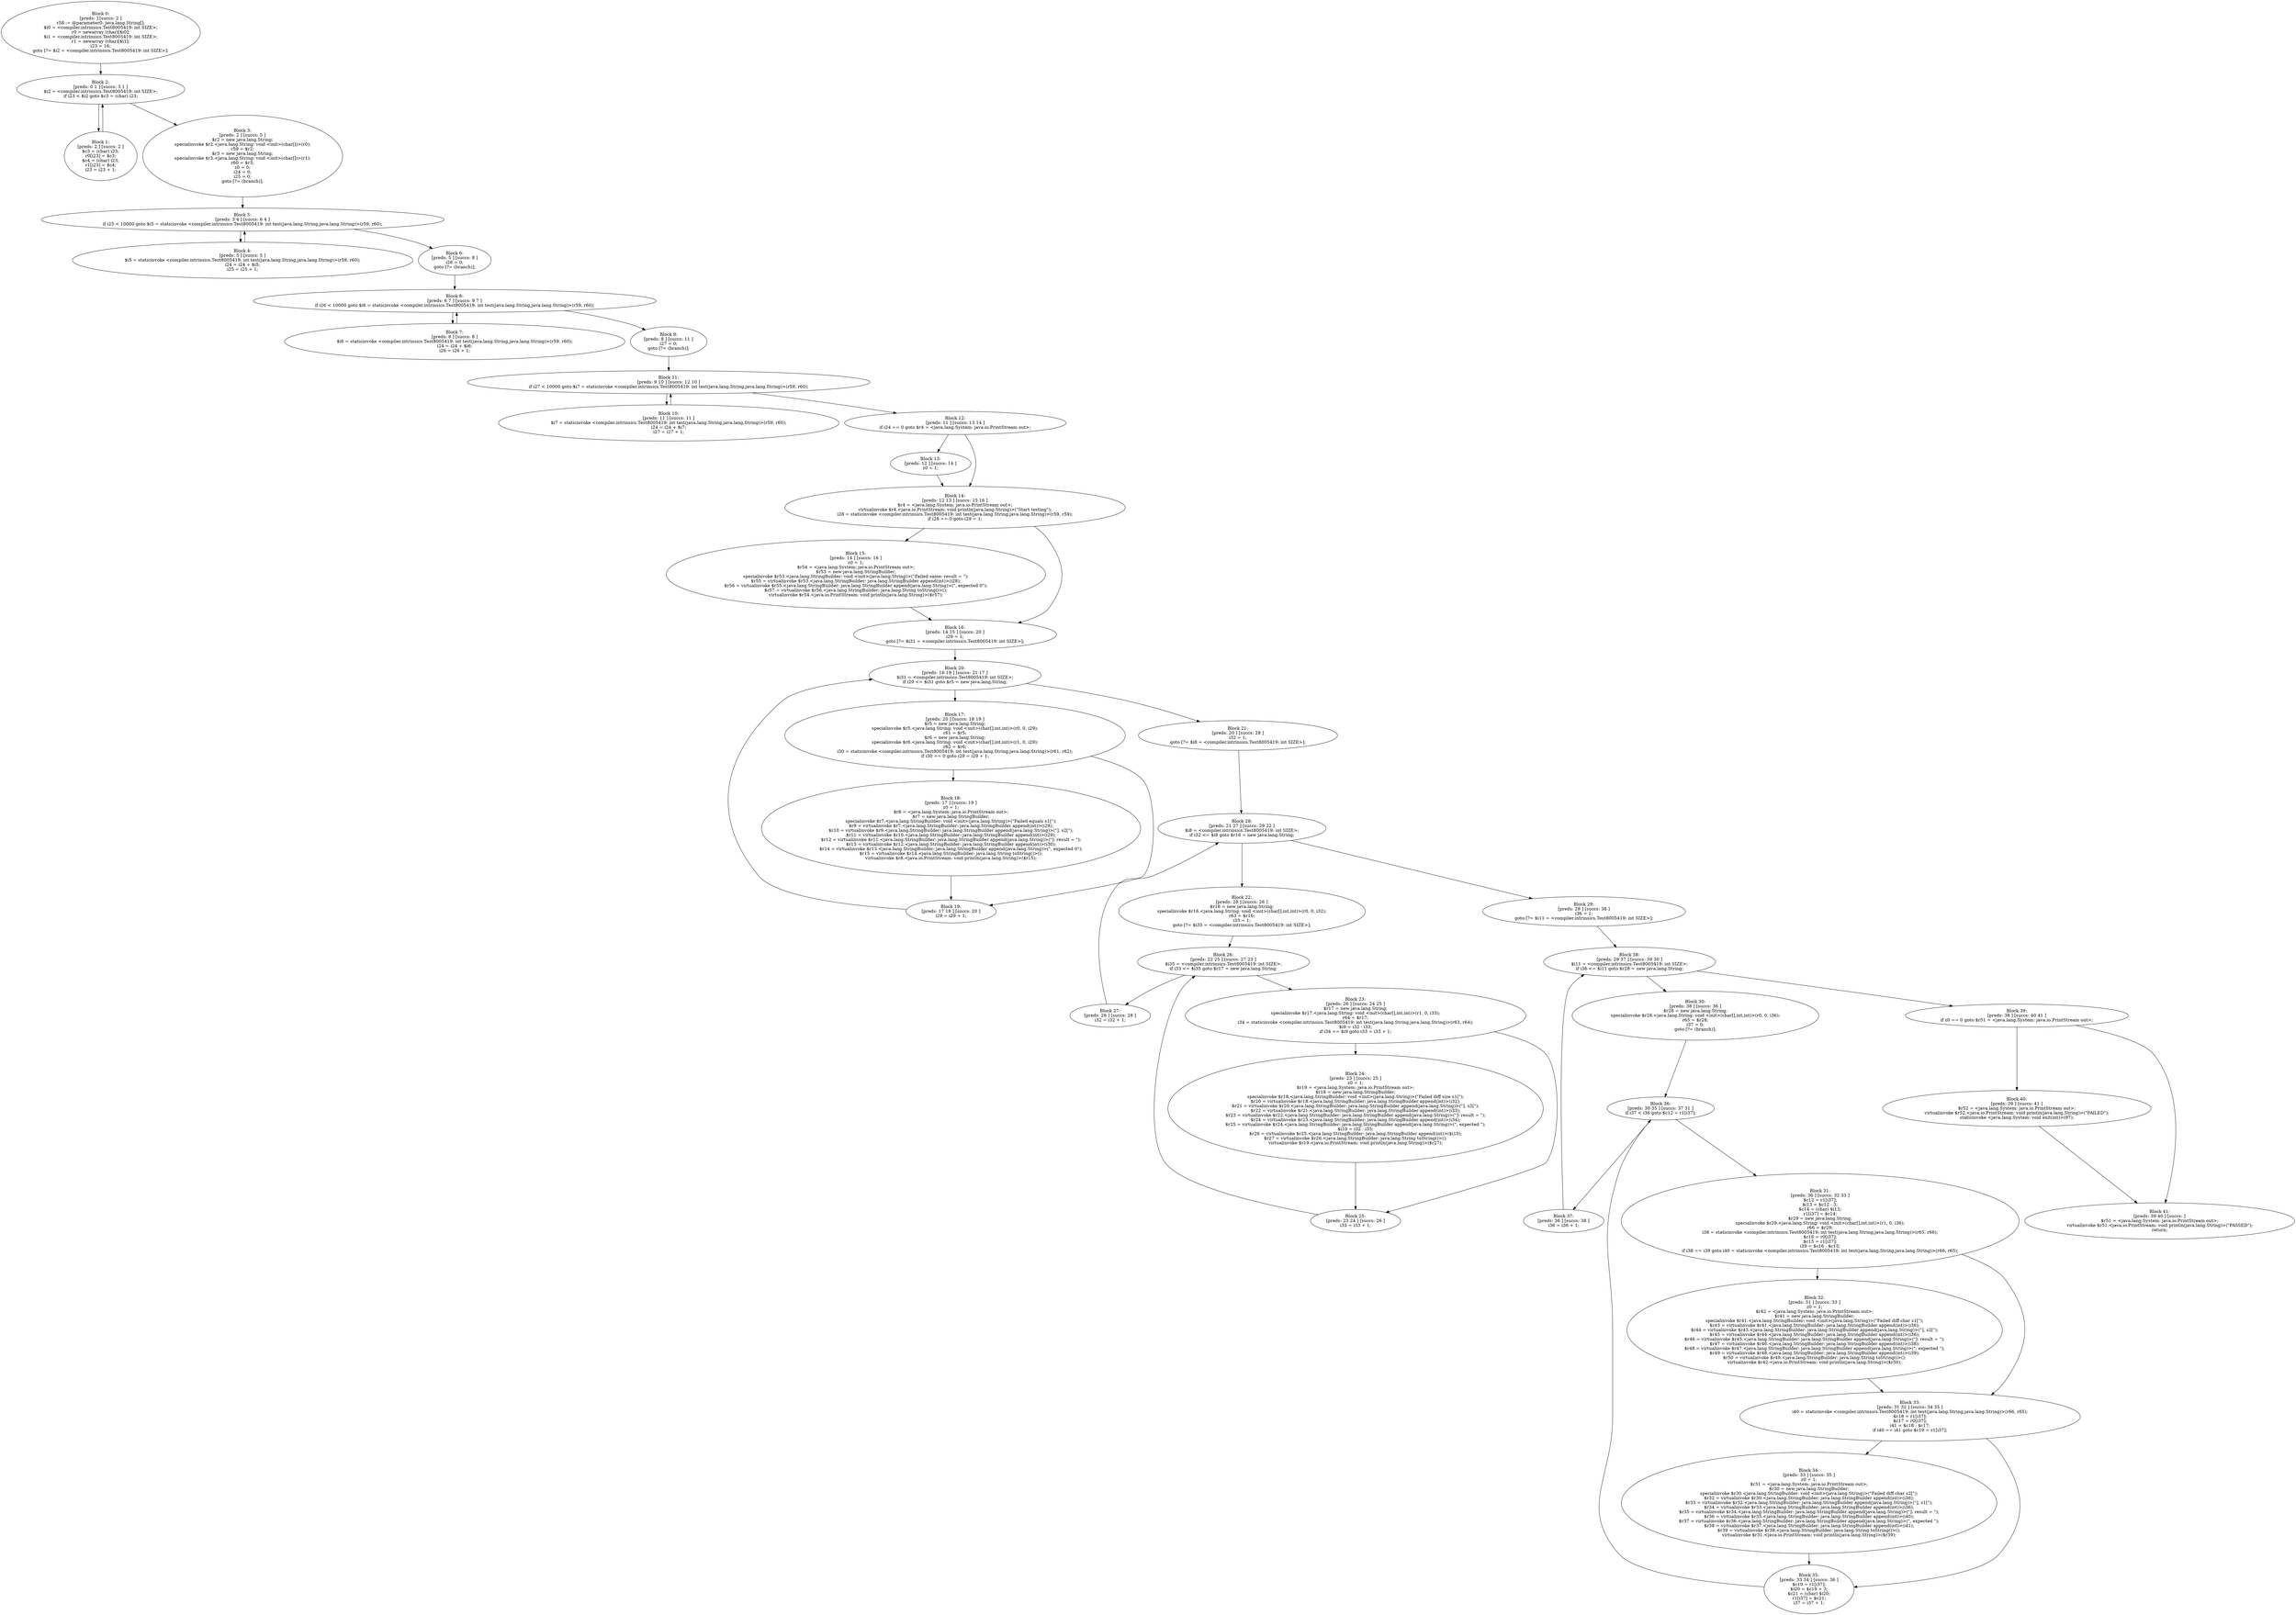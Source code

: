 digraph "unitGraph" {
    "Block 0:
[preds: ] [succs: 2 ]
r58 := @parameter0: java.lang.String[];
$i0 = <compiler.intrinsics.Test8005419: int SIZE>;
r0 = newarray (char)[$i0];
$i1 = <compiler.intrinsics.Test8005419: int SIZE>;
r1 = newarray (char)[$i1];
i23 = 16;
goto [?= $i2 = <compiler.intrinsics.Test8005419: int SIZE>];
"
    "Block 1:
[preds: 2 ] [succs: 2 ]
$c3 = (char) i23;
r0[i23] = $c3;
$c4 = (char) i23;
r1[i23] = $c4;
i23 = i23 + 1;
"
    "Block 2:
[preds: 0 1 ] [succs: 3 1 ]
$i2 = <compiler.intrinsics.Test8005419: int SIZE>;
if i23 < $i2 goto $c3 = (char) i23;
"
    "Block 3:
[preds: 2 ] [succs: 5 ]
$r2 = new java.lang.String;
specialinvoke $r2.<java.lang.String: void <init>(char[])>(r0);
r59 = $r2;
$r3 = new java.lang.String;
specialinvoke $r3.<java.lang.String: void <init>(char[])>(r1);
r60 = $r3;
z0 = 0;
i24 = 0;
i25 = 0;
goto [?= (branch)];
"
    "Block 4:
[preds: 5 ] [succs: 5 ]
$i5 = staticinvoke <compiler.intrinsics.Test8005419: int test(java.lang.String,java.lang.String)>(r59, r60);
i24 = i24 + $i5;
i25 = i25 + 1;
"
    "Block 5:
[preds: 3 4 ] [succs: 6 4 ]
if i25 < 10000 goto $i5 = staticinvoke <compiler.intrinsics.Test8005419: int test(java.lang.String,java.lang.String)>(r59, r60);
"
    "Block 6:
[preds: 5 ] [succs: 8 ]
i26 = 0;
goto [?= (branch)];
"
    "Block 7:
[preds: 8 ] [succs: 8 ]
$i6 = staticinvoke <compiler.intrinsics.Test8005419: int test(java.lang.String,java.lang.String)>(r59, r60);
i24 = i24 + $i6;
i26 = i26 + 1;
"
    "Block 8:
[preds: 6 7 ] [succs: 9 7 ]
if i26 < 10000 goto $i6 = staticinvoke <compiler.intrinsics.Test8005419: int test(java.lang.String,java.lang.String)>(r59, r60);
"
    "Block 9:
[preds: 8 ] [succs: 11 ]
i27 = 0;
goto [?= (branch)];
"
    "Block 10:
[preds: 11 ] [succs: 11 ]
$i7 = staticinvoke <compiler.intrinsics.Test8005419: int test(java.lang.String,java.lang.String)>(r59, r60);
i24 = i24 + $i7;
i27 = i27 + 1;
"
    "Block 11:
[preds: 9 10 ] [succs: 12 10 ]
if i27 < 10000 goto $i7 = staticinvoke <compiler.intrinsics.Test8005419: int test(java.lang.String,java.lang.String)>(r59, r60);
"
    "Block 12:
[preds: 11 ] [succs: 13 14 ]
if i24 == 0 goto $r4 = <java.lang.System: java.io.PrintStream out>;
"
    "Block 13:
[preds: 12 ] [succs: 14 ]
z0 = 1;
"
    "Block 14:
[preds: 12 13 ] [succs: 15 16 ]
$r4 = <java.lang.System: java.io.PrintStream out>;
virtualinvoke $r4.<java.io.PrintStream: void println(java.lang.String)>(\"Start testing\");
i28 = staticinvoke <compiler.intrinsics.Test8005419: int test(java.lang.String,java.lang.String)>(r59, r59);
if i28 == 0 goto i29 = 1;
"
    "Block 15:
[preds: 14 ] [succs: 16 ]
z0 = 1;
$r54 = <java.lang.System: java.io.PrintStream out>;
$r53 = new java.lang.StringBuilder;
specialinvoke $r53.<java.lang.StringBuilder: void <init>(java.lang.String)>(\"Failed same: result = \");
$r55 = virtualinvoke $r53.<java.lang.StringBuilder: java.lang.StringBuilder append(int)>(i28);
$r56 = virtualinvoke $r55.<java.lang.StringBuilder: java.lang.StringBuilder append(java.lang.String)>(\", expected 0\");
$r57 = virtualinvoke $r56.<java.lang.StringBuilder: java.lang.String toString()>();
virtualinvoke $r54.<java.io.PrintStream: void println(java.lang.String)>($r57);
"
    "Block 16:
[preds: 14 15 ] [succs: 20 ]
i29 = 1;
goto [?= $i31 = <compiler.intrinsics.Test8005419: int SIZE>];
"
    "Block 17:
[preds: 20 ] [succs: 18 19 ]
$r5 = new java.lang.String;
specialinvoke $r5.<java.lang.String: void <init>(char[],int,int)>(r0, 0, i29);
r61 = $r5;
$r6 = new java.lang.String;
specialinvoke $r6.<java.lang.String: void <init>(char[],int,int)>(r1, 0, i29);
r62 = $r6;
i30 = staticinvoke <compiler.intrinsics.Test8005419: int test(java.lang.String,java.lang.String)>(r61, r62);
if i30 == 0 goto i29 = i29 + 1;
"
    "Block 18:
[preds: 17 ] [succs: 19 ]
z0 = 1;
$r8 = <java.lang.System: java.io.PrintStream out>;
$r7 = new java.lang.StringBuilder;
specialinvoke $r7.<java.lang.StringBuilder: void <init>(java.lang.String)>(\"Failed equals s1[\");
$r9 = virtualinvoke $r7.<java.lang.StringBuilder: java.lang.StringBuilder append(int)>(i29);
$r10 = virtualinvoke $r9.<java.lang.StringBuilder: java.lang.StringBuilder append(java.lang.String)>(\"], s2[\");
$r11 = virtualinvoke $r10.<java.lang.StringBuilder: java.lang.StringBuilder append(int)>(i29);
$r12 = virtualinvoke $r11.<java.lang.StringBuilder: java.lang.StringBuilder append(java.lang.String)>(\"]: result = \");
$r13 = virtualinvoke $r12.<java.lang.StringBuilder: java.lang.StringBuilder append(int)>(i30);
$r14 = virtualinvoke $r13.<java.lang.StringBuilder: java.lang.StringBuilder append(java.lang.String)>(\", expected 0\");
$r15 = virtualinvoke $r14.<java.lang.StringBuilder: java.lang.String toString()>();
virtualinvoke $r8.<java.io.PrintStream: void println(java.lang.String)>($r15);
"
    "Block 19:
[preds: 17 18 ] [succs: 20 ]
i29 = i29 + 1;
"
    "Block 20:
[preds: 16 19 ] [succs: 21 17 ]
$i31 = <compiler.intrinsics.Test8005419: int SIZE>;
if i29 <= $i31 goto $r5 = new java.lang.String;
"
    "Block 21:
[preds: 20 ] [succs: 28 ]
i32 = 1;
goto [?= $i8 = <compiler.intrinsics.Test8005419: int SIZE>];
"
    "Block 22:
[preds: 28 ] [succs: 26 ]
$r16 = new java.lang.String;
specialinvoke $r16.<java.lang.String: void <init>(char[],int,int)>(r0, 0, i32);
r63 = $r16;
i33 = 1;
goto [?= $i35 = <compiler.intrinsics.Test8005419: int SIZE>];
"
    "Block 23:
[preds: 26 ] [succs: 24 25 ]
$r17 = new java.lang.String;
specialinvoke $r17.<java.lang.String: void <init>(char[],int,int)>(r1, 0, i33);
r64 = $r17;
i34 = staticinvoke <compiler.intrinsics.Test8005419: int test(java.lang.String,java.lang.String)>(r63, r64);
$i9 = i32 - i33;
if i34 == $i9 goto i33 = i33 + 1;
"
    "Block 24:
[preds: 23 ] [succs: 25 ]
z0 = 1;
$r19 = <java.lang.System: java.io.PrintStream out>;
$r18 = new java.lang.StringBuilder;
specialinvoke $r18.<java.lang.StringBuilder: void <init>(java.lang.String)>(\"Failed diff size s1[\");
$r20 = virtualinvoke $r18.<java.lang.StringBuilder: java.lang.StringBuilder append(int)>(i32);
$r21 = virtualinvoke $r20.<java.lang.StringBuilder: java.lang.StringBuilder append(java.lang.String)>(\"], s2[\");
$r22 = virtualinvoke $r21.<java.lang.StringBuilder: java.lang.StringBuilder append(int)>(i33);
$r23 = virtualinvoke $r22.<java.lang.StringBuilder: java.lang.StringBuilder append(java.lang.String)>(\"]: result = \");
$r24 = virtualinvoke $r23.<java.lang.StringBuilder: java.lang.StringBuilder append(int)>(i34);
$r25 = virtualinvoke $r24.<java.lang.StringBuilder: java.lang.StringBuilder append(java.lang.String)>(\", expected \");
$i10 = i32 - i33;
$r26 = virtualinvoke $r25.<java.lang.StringBuilder: java.lang.StringBuilder append(int)>($i10);
$r27 = virtualinvoke $r26.<java.lang.StringBuilder: java.lang.String toString()>();
virtualinvoke $r19.<java.io.PrintStream: void println(java.lang.String)>($r27);
"
    "Block 25:
[preds: 23 24 ] [succs: 26 ]
i33 = i33 + 1;
"
    "Block 26:
[preds: 22 25 ] [succs: 27 23 ]
$i35 = <compiler.intrinsics.Test8005419: int SIZE>;
if i33 <= $i35 goto $r17 = new java.lang.String;
"
    "Block 27:
[preds: 26 ] [succs: 28 ]
i32 = i32 + 1;
"
    "Block 28:
[preds: 21 27 ] [succs: 29 22 ]
$i8 = <compiler.intrinsics.Test8005419: int SIZE>;
if i32 <= $i8 goto $r16 = new java.lang.String;
"
    "Block 29:
[preds: 28 ] [succs: 38 ]
i36 = 1;
goto [?= $i11 = <compiler.intrinsics.Test8005419: int SIZE>];
"
    "Block 30:
[preds: 38 ] [succs: 36 ]
$r28 = new java.lang.String;
specialinvoke $r28.<java.lang.String: void <init>(char[],int,int)>(r0, 0, i36);
r65 = $r28;
i37 = 0;
goto [?= (branch)];
"
    "Block 31:
[preds: 36 ] [succs: 32 33 ]
$c12 = r1[i37];
$i13 = $c12 - 3;
$c14 = (char) $i13;
r1[i37] = $c14;
$r29 = new java.lang.String;
specialinvoke $r29.<java.lang.String: void <init>(char[],int,int)>(r1, 0, i36);
r66 = $r29;
i38 = staticinvoke <compiler.intrinsics.Test8005419: int test(java.lang.String,java.lang.String)>(r65, r66);
$c16 = r0[i37];
$c15 = r1[i37];
i39 = $c16 - $c15;
if i38 == i39 goto i40 = staticinvoke <compiler.intrinsics.Test8005419: int test(java.lang.String,java.lang.String)>(r66, r65);
"
    "Block 32:
[preds: 31 ] [succs: 33 ]
z0 = 1;
$r42 = <java.lang.System: java.io.PrintStream out>;
$r41 = new java.lang.StringBuilder;
specialinvoke $r41.<java.lang.StringBuilder: void <init>(java.lang.String)>(\"Failed diff char s1[\");
$r43 = virtualinvoke $r41.<java.lang.StringBuilder: java.lang.StringBuilder append(int)>(i36);
$r44 = virtualinvoke $r43.<java.lang.StringBuilder: java.lang.StringBuilder append(java.lang.String)>(\"], s2[\");
$r45 = virtualinvoke $r44.<java.lang.StringBuilder: java.lang.StringBuilder append(int)>(i36);
$r46 = virtualinvoke $r45.<java.lang.StringBuilder: java.lang.StringBuilder append(java.lang.String)>(\"]: result = \");
$r47 = virtualinvoke $r46.<java.lang.StringBuilder: java.lang.StringBuilder append(int)>(i38);
$r48 = virtualinvoke $r47.<java.lang.StringBuilder: java.lang.StringBuilder append(java.lang.String)>(\", expected \");
$r49 = virtualinvoke $r48.<java.lang.StringBuilder: java.lang.StringBuilder append(int)>(i39);
$r50 = virtualinvoke $r49.<java.lang.StringBuilder: java.lang.String toString()>();
virtualinvoke $r42.<java.io.PrintStream: void println(java.lang.String)>($r50);
"
    "Block 33:
[preds: 31 32 ] [succs: 34 35 ]
i40 = staticinvoke <compiler.intrinsics.Test8005419: int test(java.lang.String,java.lang.String)>(r66, r65);
$c18 = r1[i37];
$c17 = r0[i37];
i41 = $c18 - $c17;
if i40 == i41 goto $c19 = r1[i37];
"
    "Block 34:
[preds: 33 ] [succs: 35 ]
z0 = 1;
$r31 = <java.lang.System: java.io.PrintStream out>;
$r30 = new java.lang.StringBuilder;
specialinvoke $r30.<java.lang.StringBuilder: void <init>(java.lang.String)>(\"Failed diff char s2[\");
$r32 = virtualinvoke $r30.<java.lang.StringBuilder: java.lang.StringBuilder append(int)>(i36);
$r33 = virtualinvoke $r32.<java.lang.StringBuilder: java.lang.StringBuilder append(java.lang.String)>(\"], s1[\");
$r34 = virtualinvoke $r33.<java.lang.StringBuilder: java.lang.StringBuilder append(int)>(i36);
$r35 = virtualinvoke $r34.<java.lang.StringBuilder: java.lang.StringBuilder append(java.lang.String)>(\"]: result = \");
$r36 = virtualinvoke $r35.<java.lang.StringBuilder: java.lang.StringBuilder append(int)>(i40);
$r37 = virtualinvoke $r36.<java.lang.StringBuilder: java.lang.StringBuilder append(java.lang.String)>(\", expected \");
$r38 = virtualinvoke $r37.<java.lang.StringBuilder: java.lang.StringBuilder append(int)>(i41);
$r39 = virtualinvoke $r38.<java.lang.StringBuilder: java.lang.String toString()>();
virtualinvoke $r31.<java.io.PrintStream: void println(java.lang.String)>($r39);
"
    "Block 35:
[preds: 33 34 ] [succs: 36 ]
$c19 = r1[i37];
$i20 = $c19 + 3;
$c21 = (char) $i20;
r1[i37] = $c21;
i37 = i37 + 1;
"
    "Block 36:
[preds: 30 35 ] [succs: 37 31 ]
if i37 < i36 goto $c12 = r1[i37];
"
    "Block 37:
[preds: 36 ] [succs: 38 ]
i36 = i36 + 1;
"
    "Block 38:
[preds: 29 37 ] [succs: 39 30 ]
$i11 = <compiler.intrinsics.Test8005419: int SIZE>;
if i36 <= $i11 goto $r28 = new java.lang.String;
"
    "Block 39:
[preds: 38 ] [succs: 40 41 ]
if z0 == 0 goto $r51 = <java.lang.System: java.io.PrintStream out>;
"
    "Block 40:
[preds: 39 ] [succs: 41 ]
$r52 = <java.lang.System: java.io.PrintStream out>;
virtualinvoke $r52.<java.io.PrintStream: void println(java.lang.String)>(\"FAILED\");
staticinvoke <java.lang.System: void exit(int)>(97);
"
    "Block 41:
[preds: 39 40 ] [succs: ]
$r51 = <java.lang.System: java.io.PrintStream out>;
virtualinvoke $r51.<java.io.PrintStream: void println(java.lang.String)>(\"PASSED\");
return;
"
    "Block 0:
[preds: ] [succs: 2 ]
r58 := @parameter0: java.lang.String[];
$i0 = <compiler.intrinsics.Test8005419: int SIZE>;
r0 = newarray (char)[$i0];
$i1 = <compiler.intrinsics.Test8005419: int SIZE>;
r1 = newarray (char)[$i1];
i23 = 16;
goto [?= $i2 = <compiler.intrinsics.Test8005419: int SIZE>];
"->"Block 2:
[preds: 0 1 ] [succs: 3 1 ]
$i2 = <compiler.intrinsics.Test8005419: int SIZE>;
if i23 < $i2 goto $c3 = (char) i23;
";
    "Block 1:
[preds: 2 ] [succs: 2 ]
$c3 = (char) i23;
r0[i23] = $c3;
$c4 = (char) i23;
r1[i23] = $c4;
i23 = i23 + 1;
"->"Block 2:
[preds: 0 1 ] [succs: 3 1 ]
$i2 = <compiler.intrinsics.Test8005419: int SIZE>;
if i23 < $i2 goto $c3 = (char) i23;
";
    "Block 2:
[preds: 0 1 ] [succs: 3 1 ]
$i2 = <compiler.intrinsics.Test8005419: int SIZE>;
if i23 < $i2 goto $c3 = (char) i23;
"->"Block 3:
[preds: 2 ] [succs: 5 ]
$r2 = new java.lang.String;
specialinvoke $r2.<java.lang.String: void <init>(char[])>(r0);
r59 = $r2;
$r3 = new java.lang.String;
specialinvoke $r3.<java.lang.String: void <init>(char[])>(r1);
r60 = $r3;
z0 = 0;
i24 = 0;
i25 = 0;
goto [?= (branch)];
";
    "Block 2:
[preds: 0 1 ] [succs: 3 1 ]
$i2 = <compiler.intrinsics.Test8005419: int SIZE>;
if i23 < $i2 goto $c3 = (char) i23;
"->"Block 1:
[preds: 2 ] [succs: 2 ]
$c3 = (char) i23;
r0[i23] = $c3;
$c4 = (char) i23;
r1[i23] = $c4;
i23 = i23 + 1;
";
    "Block 3:
[preds: 2 ] [succs: 5 ]
$r2 = new java.lang.String;
specialinvoke $r2.<java.lang.String: void <init>(char[])>(r0);
r59 = $r2;
$r3 = new java.lang.String;
specialinvoke $r3.<java.lang.String: void <init>(char[])>(r1);
r60 = $r3;
z0 = 0;
i24 = 0;
i25 = 0;
goto [?= (branch)];
"->"Block 5:
[preds: 3 4 ] [succs: 6 4 ]
if i25 < 10000 goto $i5 = staticinvoke <compiler.intrinsics.Test8005419: int test(java.lang.String,java.lang.String)>(r59, r60);
";
    "Block 4:
[preds: 5 ] [succs: 5 ]
$i5 = staticinvoke <compiler.intrinsics.Test8005419: int test(java.lang.String,java.lang.String)>(r59, r60);
i24 = i24 + $i5;
i25 = i25 + 1;
"->"Block 5:
[preds: 3 4 ] [succs: 6 4 ]
if i25 < 10000 goto $i5 = staticinvoke <compiler.intrinsics.Test8005419: int test(java.lang.String,java.lang.String)>(r59, r60);
";
    "Block 5:
[preds: 3 4 ] [succs: 6 4 ]
if i25 < 10000 goto $i5 = staticinvoke <compiler.intrinsics.Test8005419: int test(java.lang.String,java.lang.String)>(r59, r60);
"->"Block 6:
[preds: 5 ] [succs: 8 ]
i26 = 0;
goto [?= (branch)];
";
    "Block 5:
[preds: 3 4 ] [succs: 6 4 ]
if i25 < 10000 goto $i5 = staticinvoke <compiler.intrinsics.Test8005419: int test(java.lang.String,java.lang.String)>(r59, r60);
"->"Block 4:
[preds: 5 ] [succs: 5 ]
$i5 = staticinvoke <compiler.intrinsics.Test8005419: int test(java.lang.String,java.lang.String)>(r59, r60);
i24 = i24 + $i5;
i25 = i25 + 1;
";
    "Block 6:
[preds: 5 ] [succs: 8 ]
i26 = 0;
goto [?= (branch)];
"->"Block 8:
[preds: 6 7 ] [succs: 9 7 ]
if i26 < 10000 goto $i6 = staticinvoke <compiler.intrinsics.Test8005419: int test(java.lang.String,java.lang.String)>(r59, r60);
";
    "Block 7:
[preds: 8 ] [succs: 8 ]
$i6 = staticinvoke <compiler.intrinsics.Test8005419: int test(java.lang.String,java.lang.String)>(r59, r60);
i24 = i24 + $i6;
i26 = i26 + 1;
"->"Block 8:
[preds: 6 7 ] [succs: 9 7 ]
if i26 < 10000 goto $i6 = staticinvoke <compiler.intrinsics.Test8005419: int test(java.lang.String,java.lang.String)>(r59, r60);
";
    "Block 8:
[preds: 6 7 ] [succs: 9 7 ]
if i26 < 10000 goto $i6 = staticinvoke <compiler.intrinsics.Test8005419: int test(java.lang.String,java.lang.String)>(r59, r60);
"->"Block 9:
[preds: 8 ] [succs: 11 ]
i27 = 0;
goto [?= (branch)];
";
    "Block 8:
[preds: 6 7 ] [succs: 9 7 ]
if i26 < 10000 goto $i6 = staticinvoke <compiler.intrinsics.Test8005419: int test(java.lang.String,java.lang.String)>(r59, r60);
"->"Block 7:
[preds: 8 ] [succs: 8 ]
$i6 = staticinvoke <compiler.intrinsics.Test8005419: int test(java.lang.String,java.lang.String)>(r59, r60);
i24 = i24 + $i6;
i26 = i26 + 1;
";
    "Block 9:
[preds: 8 ] [succs: 11 ]
i27 = 0;
goto [?= (branch)];
"->"Block 11:
[preds: 9 10 ] [succs: 12 10 ]
if i27 < 10000 goto $i7 = staticinvoke <compiler.intrinsics.Test8005419: int test(java.lang.String,java.lang.String)>(r59, r60);
";
    "Block 10:
[preds: 11 ] [succs: 11 ]
$i7 = staticinvoke <compiler.intrinsics.Test8005419: int test(java.lang.String,java.lang.String)>(r59, r60);
i24 = i24 + $i7;
i27 = i27 + 1;
"->"Block 11:
[preds: 9 10 ] [succs: 12 10 ]
if i27 < 10000 goto $i7 = staticinvoke <compiler.intrinsics.Test8005419: int test(java.lang.String,java.lang.String)>(r59, r60);
";
    "Block 11:
[preds: 9 10 ] [succs: 12 10 ]
if i27 < 10000 goto $i7 = staticinvoke <compiler.intrinsics.Test8005419: int test(java.lang.String,java.lang.String)>(r59, r60);
"->"Block 12:
[preds: 11 ] [succs: 13 14 ]
if i24 == 0 goto $r4 = <java.lang.System: java.io.PrintStream out>;
";
    "Block 11:
[preds: 9 10 ] [succs: 12 10 ]
if i27 < 10000 goto $i7 = staticinvoke <compiler.intrinsics.Test8005419: int test(java.lang.String,java.lang.String)>(r59, r60);
"->"Block 10:
[preds: 11 ] [succs: 11 ]
$i7 = staticinvoke <compiler.intrinsics.Test8005419: int test(java.lang.String,java.lang.String)>(r59, r60);
i24 = i24 + $i7;
i27 = i27 + 1;
";
    "Block 12:
[preds: 11 ] [succs: 13 14 ]
if i24 == 0 goto $r4 = <java.lang.System: java.io.PrintStream out>;
"->"Block 13:
[preds: 12 ] [succs: 14 ]
z0 = 1;
";
    "Block 12:
[preds: 11 ] [succs: 13 14 ]
if i24 == 0 goto $r4 = <java.lang.System: java.io.PrintStream out>;
"->"Block 14:
[preds: 12 13 ] [succs: 15 16 ]
$r4 = <java.lang.System: java.io.PrintStream out>;
virtualinvoke $r4.<java.io.PrintStream: void println(java.lang.String)>(\"Start testing\");
i28 = staticinvoke <compiler.intrinsics.Test8005419: int test(java.lang.String,java.lang.String)>(r59, r59);
if i28 == 0 goto i29 = 1;
";
    "Block 13:
[preds: 12 ] [succs: 14 ]
z0 = 1;
"->"Block 14:
[preds: 12 13 ] [succs: 15 16 ]
$r4 = <java.lang.System: java.io.PrintStream out>;
virtualinvoke $r4.<java.io.PrintStream: void println(java.lang.String)>(\"Start testing\");
i28 = staticinvoke <compiler.intrinsics.Test8005419: int test(java.lang.String,java.lang.String)>(r59, r59);
if i28 == 0 goto i29 = 1;
";
    "Block 14:
[preds: 12 13 ] [succs: 15 16 ]
$r4 = <java.lang.System: java.io.PrintStream out>;
virtualinvoke $r4.<java.io.PrintStream: void println(java.lang.String)>(\"Start testing\");
i28 = staticinvoke <compiler.intrinsics.Test8005419: int test(java.lang.String,java.lang.String)>(r59, r59);
if i28 == 0 goto i29 = 1;
"->"Block 15:
[preds: 14 ] [succs: 16 ]
z0 = 1;
$r54 = <java.lang.System: java.io.PrintStream out>;
$r53 = new java.lang.StringBuilder;
specialinvoke $r53.<java.lang.StringBuilder: void <init>(java.lang.String)>(\"Failed same: result = \");
$r55 = virtualinvoke $r53.<java.lang.StringBuilder: java.lang.StringBuilder append(int)>(i28);
$r56 = virtualinvoke $r55.<java.lang.StringBuilder: java.lang.StringBuilder append(java.lang.String)>(\", expected 0\");
$r57 = virtualinvoke $r56.<java.lang.StringBuilder: java.lang.String toString()>();
virtualinvoke $r54.<java.io.PrintStream: void println(java.lang.String)>($r57);
";
    "Block 14:
[preds: 12 13 ] [succs: 15 16 ]
$r4 = <java.lang.System: java.io.PrintStream out>;
virtualinvoke $r4.<java.io.PrintStream: void println(java.lang.String)>(\"Start testing\");
i28 = staticinvoke <compiler.intrinsics.Test8005419: int test(java.lang.String,java.lang.String)>(r59, r59);
if i28 == 0 goto i29 = 1;
"->"Block 16:
[preds: 14 15 ] [succs: 20 ]
i29 = 1;
goto [?= $i31 = <compiler.intrinsics.Test8005419: int SIZE>];
";
    "Block 15:
[preds: 14 ] [succs: 16 ]
z0 = 1;
$r54 = <java.lang.System: java.io.PrintStream out>;
$r53 = new java.lang.StringBuilder;
specialinvoke $r53.<java.lang.StringBuilder: void <init>(java.lang.String)>(\"Failed same: result = \");
$r55 = virtualinvoke $r53.<java.lang.StringBuilder: java.lang.StringBuilder append(int)>(i28);
$r56 = virtualinvoke $r55.<java.lang.StringBuilder: java.lang.StringBuilder append(java.lang.String)>(\", expected 0\");
$r57 = virtualinvoke $r56.<java.lang.StringBuilder: java.lang.String toString()>();
virtualinvoke $r54.<java.io.PrintStream: void println(java.lang.String)>($r57);
"->"Block 16:
[preds: 14 15 ] [succs: 20 ]
i29 = 1;
goto [?= $i31 = <compiler.intrinsics.Test8005419: int SIZE>];
";
    "Block 16:
[preds: 14 15 ] [succs: 20 ]
i29 = 1;
goto [?= $i31 = <compiler.intrinsics.Test8005419: int SIZE>];
"->"Block 20:
[preds: 16 19 ] [succs: 21 17 ]
$i31 = <compiler.intrinsics.Test8005419: int SIZE>;
if i29 <= $i31 goto $r5 = new java.lang.String;
";
    "Block 17:
[preds: 20 ] [succs: 18 19 ]
$r5 = new java.lang.String;
specialinvoke $r5.<java.lang.String: void <init>(char[],int,int)>(r0, 0, i29);
r61 = $r5;
$r6 = new java.lang.String;
specialinvoke $r6.<java.lang.String: void <init>(char[],int,int)>(r1, 0, i29);
r62 = $r6;
i30 = staticinvoke <compiler.intrinsics.Test8005419: int test(java.lang.String,java.lang.String)>(r61, r62);
if i30 == 0 goto i29 = i29 + 1;
"->"Block 18:
[preds: 17 ] [succs: 19 ]
z0 = 1;
$r8 = <java.lang.System: java.io.PrintStream out>;
$r7 = new java.lang.StringBuilder;
specialinvoke $r7.<java.lang.StringBuilder: void <init>(java.lang.String)>(\"Failed equals s1[\");
$r9 = virtualinvoke $r7.<java.lang.StringBuilder: java.lang.StringBuilder append(int)>(i29);
$r10 = virtualinvoke $r9.<java.lang.StringBuilder: java.lang.StringBuilder append(java.lang.String)>(\"], s2[\");
$r11 = virtualinvoke $r10.<java.lang.StringBuilder: java.lang.StringBuilder append(int)>(i29);
$r12 = virtualinvoke $r11.<java.lang.StringBuilder: java.lang.StringBuilder append(java.lang.String)>(\"]: result = \");
$r13 = virtualinvoke $r12.<java.lang.StringBuilder: java.lang.StringBuilder append(int)>(i30);
$r14 = virtualinvoke $r13.<java.lang.StringBuilder: java.lang.StringBuilder append(java.lang.String)>(\", expected 0\");
$r15 = virtualinvoke $r14.<java.lang.StringBuilder: java.lang.String toString()>();
virtualinvoke $r8.<java.io.PrintStream: void println(java.lang.String)>($r15);
";
    "Block 17:
[preds: 20 ] [succs: 18 19 ]
$r5 = new java.lang.String;
specialinvoke $r5.<java.lang.String: void <init>(char[],int,int)>(r0, 0, i29);
r61 = $r5;
$r6 = new java.lang.String;
specialinvoke $r6.<java.lang.String: void <init>(char[],int,int)>(r1, 0, i29);
r62 = $r6;
i30 = staticinvoke <compiler.intrinsics.Test8005419: int test(java.lang.String,java.lang.String)>(r61, r62);
if i30 == 0 goto i29 = i29 + 1;
"->"Block 19:
[preds: 17 18 ] [succs: 20 ]
i29 = i29 + 1;
";
    "Block 18:
[preds: 17 ] [succs: 19 ]
z0 = 1;
$r8 = <java.lang.System: java.io.PrintStream out>;
$r7 = new java.lang.StringBuilder;
specialinvoke $r7.<java.lang.StringBuilder: void <init>(java.lang.String)>(\"Failed equals s1[\");
$r9 = virtualinvoke $r7.<java.lang.StringBuilder: java.lang.StringBuilder append(int)>(i29);
$r10 = virtualinvoke $r9.<java.lang.StringBuilder: java.lang.StringBuilder append(java.lang.String)>(\"], s2[\");
$r11 = virtualinvoke $r10.<java.lang.StringBuilder: java.lang.StringBuilder append(int)>(i29);
$r12 = virtualinvoke $r11.<java.lang.StringBuilder: java.lang.StringBuilder append(java.lang.String)>(\"]: result = \");
$r13 = virtualinvoke $r12.<java.lang.StringBuilder: java.lang.StringBuilder append(int)>(i30);
$r14 = virtualinvoke $r13.<java.lang.StringBuilder: java.lang.StringBuilder append(java.lang.String)>(\", expected 0\");
$r15 = virtualinvoke $r14.<java.lang.StringBuilder: java.lang.String toString()>();
virtualinvoke $r8.<java.io.PrintStream: void println(java.lang.String)>($r15);
"->"Block 19:
[preds: 17 18 ] [succs: 20 ]
i29 = i29 + 1;
";
    "Block 19:
[preds: 17 18 ] [succs: 20 ]
i29 = i29 + 1;
"->"Block 20:
[preds: 16 19 ] [succs: 21 17 ]
$i31 = <compiler.intrinsics.Test8005419: int SIZE>;
if i29 <= $i31 goto $r5 = new java.lang.String;
";
    "Block 20:
[preds: 16 19 ] [succs: 21 17 ]
$i31 = <compiler.intrinsics.Test8005419: int SIZE>;
if i29 <= $i31 goto $r5 = new java.lang.String;
"->"Block 21:
[preds: 20 ] [succs: 28 ]
i32 = 1;
goto [?= $i8 = <compiler.intrinsics.Test8005419: int SIZE>];
";
    "Block 20:
[preds: 16 19 ] [succs: 21 17 ]
$i31 = <compiler.intrinsics.Test8005419: int SIZE>;
if i29 <= $i31 goto $r5 = new java.lang.String;
"->"Block 17:
[preds: 20 ] [succs: 18 19 ]
$r5 = new java.lang.String;
specialinvoke $r5.<java.lang.String: void <init>(char[],int,int)>(r0, 0, i29);
r61 = $r5;
$r6 = new java.lang.String;
specialinvoke $r6.<java.lang.String: void <init>(char[],int,int)>(r1, 0, i29);
r62 = $r6;
i30 = staticinvoke <compiler.intrinsics.Test8005419: int test(java.lang.String,java.lang.String)>(r61, r62);
if i30 == 0 goto i29 = i29 + 1;
";
    "Block 21:
[preds: 20 ] [succs: 28 ]
i32 = 1;
goto [?= $i8 = <compiler.intrinsics.Test8005419: int SIZE>];
"->"Block 28:
[preds: 21 27 ] [succs: 29 22 ]
$i8 = <compiler.intrinsics.Test8005419: int SIZE>;
if i32 <= $i8 goto $r16 = new java.lang.String;
";
    "Block 22:
[preds: 28 ] [succs: 26 ]
$r16 = new java.lang.String;
specialinvoke $r16.<java.lang.String: void <init>(char[],int,int)>(r0, 0, i32);
r63 = $r16;
i33 = 1;
goto [?= $i35 = <compiler.intrinsics.Test8005419: int SIZE>];
"->"Block 26:
[preds: 22 25 ] [succs: 27 23 ]
$i35 = <compiler.intrinsics.Test8005419: int SIZE>;
if i33 <= $i35 goto $r17 = new java.lang.String;
";
    "Block 23:
[preds: 26 ] [succs: 24 25 ]
$r17 = new java.lang.String;
specialinvoke $r17.<java.lang.String: void <init>(char[],int,int)>(r1, 0, i33);
r64 = $r17;
i34 = staticinvoke <compiler.intrinsics.Test8005419: int test(java.lang.String,java.lang.String)>(r63, r64);
$i9 = i32 - i33;
if i34 == $i9 goto i33 = i33 + 1;
"->"Block 24:
[preds: 23 ] [succs: 25 ]
z0 = 1;
$r19 = <java.lang.System: java.io.PrintStream out>;
$r18 = new java.lang.StringBuilder;
specialinvoke $r18.<java.lang.StringBuilder: void <init>(java.lang.String)>(\"Failed diff size s1[\");
$r20 = virtualinvoke $r18.<java.lang.StringBuilder: java.lang.StringBuilder append(int)>(i32);
$r21 = virtualinvoke $r20.<java.lang.StringBuilder: java.lang.StringBuilder append(java.lang.String)>(\"], s2[\");
$r22 = virtualinvoke $r21.<java.lang.StringBuilder: java.lang.StringBuilder append(int)>(i33);
$r23 = virtualinvoke $r22.<java.lang.StringBuilder: java.lang.StringBuilder append(java.lang.String)>(\"]: result = \");
$r24 = virtualinvoke $r23.<java.lang.StringBuilder: java.lang.StringBuilder append(int)>(i34);
$r25 = virtualinvoke $r24.<java.lang.StringBuilder: java.lang.StringBuilder append(java.lang.String)>(\", expected \");
$i10 = i32 - i33;
$r26 = virtualinvoke $r25.<java.lang.StringBuilder: java.lang.StringBuilder append(int)>($i10);
$r27 = virtualinvoke $r26.<java.lang.StringBuilder: java.lang.String toString()>();
virtualinvoke $r19.<java.io.PrintStream: void println(java.lang.String)>($r27);
";
    "Block 23:
[preds: 26 ] [succs: 24 25 ]
$r17 = new java.lang.String;
specialinvoke $r17.<java.lang.String: void <init>(char[],int,int)>(r1, 0, i33);
r64 = $r17;
i34 = staticinvoke <compiler.intrinsics.Test8005419: int test(java.lang.String,java.lang.String)>(r63, r64);
$i9 = i32 - i33;
if i34 == $i9 goto i33 = i33 + 1;
"->"Block 25:
[preds: 23 24 ] [succs: 26 ]
i33 = i33 + 1;
";
    "Block 24:
[preds: 23 ] [succs: 25 ]
z0 = 1;
$r19 = <java.lang.System: java.io.PrintStream out>;
$r18 = new java.lang.StringBuilder;
specialinvoke $r18.<java.lang.StringBuilder: void <init>(java.lang.String)>(\"Failed diff size s1[\");
$r20 = virtualinvoke $r18.<java.lang.StringBuilder: java.lang.StringBuilder append(int)>(i32);
$r21 = virtualinvoke $r20.<java.lang.StringBuilder: java.lang.StringBuilder append(java.lang.String)>(\"], s2[\");
$r22 = virtualinvoke $r21.<java.lang.StringBuilder: java.lang.StringBuilder append(int)>(i33);
$r23 = virtualinvoke $r22.<java.lang.StringBuilder: java.lang.StringBuilder append(java.lang.String)>(\"]: result = \");
$r24 = virtualinvoke $r23.<java.lang.StringBuilder: java.lang.StringBuilder append(int)>(i34);
$r25 = virtualinvoke $r24.<java.lang.StringBuilder: java.lang.StringBuilder append(java.lang.String)>(\", expected \");
$i10 = i32 - i33;
$r26 = virtualinvoke $r25.<java.lang.StringBuilder: java.lang.StringBuilder append(int)>($i10);
$r27 = virtualinvoke $r26.<java.lang.StringBuilder: java.lang.String toString()>();
virtualinvoke $r19.<java.io.PrintStream: void println(java.lang.String)>($r27);
"->"Block 25:
[preds: 23 24 ] [succs: 26 ]
i33 = i33 + 1;
";
    "Block 25:
[preds: 23 24 ] [succs: 26 ]
i33 = i33 + 1;
"->"Block 26:
[preds: 22 25 ] [succs: 27 23 ]
$i35 = <compiler.intrinsics.Test8005419: int SIZE>;
if i33 <= $i35 goto $r17 = new java.lang.String;
";
    "Block 26:
[preds: 22 25 ] [succs: 27 23 ]
$i35 = <compiler.intrinsics.Test8005419: int SIZE>;
if i33 <= $i35 goto $r17 = new java.lang.String;
"->"Block 27:
[preds: 26 ] [succs: 28 ]
i32 = i32 + 1;
";
    "Block 26:
[preds: 22 25 ] [succs: 27 23 ]
$i35 = <compiler.intrinsics.Test8005419: int SIZE>;
if i33 <= $i35 goto $r17 = new java.lang.String;
"->"Block 23:
[preds: 26 ] [succs: 24 25 ]
$r17 = new java.lang.String;
specialinvoke $r17.<java.lang.String: void <init>(char[],int,int)>(r1, 0, i33);
r64 = $r17;
i34 = staticinvoke <compiler.intrinsics.Test8005419: int test(java.lang.String,java.lang.String)>(r63, r64);
$i9 = i32 - i33;
if i34 == $i9 goto i33 = i33 + 1;
";
    "Block 27:
[preds: 26 ] [succs: 28 ]
i32 = i32 + 1;
"->"Block 28:
[preds: 21 27 ] [succs: 29 22 ]
$i8 = <compiler.intrinsics.Test8005419: int SIZE>;
if i32 <= $i8 goto $r16 = new java.lang.String;
";
    "Block 28:
[preds: 21 27 ] [succs: 29 22 ]
$i8 = <compiler.intrinsics.Test8005419: int SIZE>;
if i32 <= $i8 goto $r16 = new java.lang.String;
"->"Block 29:
[preds: 28 ] [succs: 38 ]
i36 = 1;
goto [?= $i11 = <compiler.intrinsics.Test8005419: int SIZE>];
";
    "Block 28:
[preds: 21 27 ] [succs: 29 22 ]
$i8 = <compiler.intrinsics.Test8005419: int SIZE>;
if i32 <= $i8 goto $r16 = new java.lang.String;
"->"Block 22:
[preds: 28 ] [succs: 26 ]
$r16 = new java.lang.String;
specialinvoke $r16.<java.lang.String: void <init>(char[],int,int)>(r0, 0, i32);
r63 = $r16;
i33 = 1;
goto [?= $i35 = <compiler.intrinsics.Test8005419: int SIZE>];
";
    "Block 29:
[preds: 28 ] [succs: 38 ]
i36 = 1;
goto [?= $i11 = <compiler.intrinsics.Test8005419: int SIZE>];
"->"Block 38:
[preds: 29 37 ] [succs: 39 30 ]
$i11 = <compiler.intrinsics.Test8005419: int SIZE>;
if i36 <= $i11 goto $r28 = new java.lang.String;
";
    "Block 30:
[preds: 38 ] [succs: 36 ]
$r28 = new java.lang.String;
specialinvoke $r28.<java.lang.String: void <init>(char[],int,int)>(r0, 0, i36);
r65 = $r28;
i37 = 0;
goto [?= (branch)];
"->"Block 36:
[preds: 30 35 ] [succs: 37 31 ]
if i37 < i36 goto $c12 = r1[i37];
";
    "Block 31:
[preds: 36 ] [succs: 32 33 ]
$c12 = r1[i37];
$i13 = $c12 - 3;
$c14 = (char) $i13;
r1[i37] = $c14;
$r29 = new java.lang.String;
specialinvoke $r29.<java.lang.String: void <init>(char[],int,int)>(r1, 0, i36);
r66 = $r29;
i38 = staticinvoke <compiler.intrinsics.Test8005419: int test(java.lang.String,java.lang.String)>(r65, r66);
$c16 = r0[i37];
$c15 = r1[i37];
i39 = $c16 - $c15;
if i38 == i39 goto i40 = staticinvoke <compiler.intrinsics.Test8005419: int test(java.lang.String,java.lang.String)>(r66, r65);
"->"Block 32:
[preds: 31 ] [succs: 33 ]
z0 = 1;
$r42 = <java.lang.System: java.io.PrintStream out>;
$r41 = new java.lang.StringBuilder;
specialinvoke $r41.<java.lang.StringBuilder: void <init>(java.lang.String)>(\"Failed diff char s1[\");
$r43 = virtualinvoke $r41.<java.lang.StringBuilder: java.lang.StringBuilder append(int)>(i36);
$r44 = virtualinvoke $r43.<java.lang.StringBuilder: java.lang.StringBuilder append(java.lang.String)>(\"], s2[\");
$r45 = virtualinvoke $r44.<java.lang.StringBuilder: java.lang.StringBuilder append(int)>(i36);
$r46 = virtualinvoke $r45.<java.lang.StringBuilder: java.lang.StringBuilder append(java.lang.String)>(\"]: result = \");
$r47 = virtualinvoke $r46.<java.lang.StringBuilder: java.lang.StringBuilder append(int)>(i38);
$r48 = virtualinvoke $r47.<java.lang.StringBuilder: java.lang.StringBuilder append(java.lang.String)>(\", expected \");
$r49 = virtualinvoke $r48.<java.lang.StringBuilder: java.lang.StringBuilder append(int)>(i39);
$r50 = virtualinvoke $r49.<java.lang.StringBuilder: java.lang.String toString()>();
virtualinvoke $r42.<java.io.PrintStream: void println(java.lang.String)>($r50);
";
    "Block 31:
[preds: 36 ] [succs: 32 33 ]
$c12 = r1[i37];
$i13 = $c12 - 3;
$c14 = (char) $i13;
r1[i37] = $c14;
$r29 = new java.lang.String;
specialinvoke $r29.<java.lang.String: void <init>(char[],int,int)>(r1, 0, i36);
r66 = $r29;
i38 = staticinvoke <compiler.intrinsics.Test8005419: int test(java.lang.String,java.lang.String)>(r65, r66);
$c16 = r0[i37];
$c15 = r1[i37];
i39 = $c16 - $c15;
if i38 == i39 goto i40 = staticinvoke <compiler.intrinsics.Test8005419: int test(java.lang.String,java.lang.String)>(r66, r65);
"->"Block 33:
[preds: 31 32 ] [succs: 34 35 ]
i40 = staticinvoke <compiler.intrinsics.Test8005419: int test(java.lang.String,java.lang.String)>(r66, r65);
$c18 = r1[i37];
$c17 = r0[i37];
i41 = $c18 - $c17;
if i40 == i41 goto $c19 = r1[i37];
";
    "Block 32:
[preds: 31 ] [succs: 33 ]
z0 = 1;
$r42 = <java.lang.System: java.io.PrintStream out>;
$r41 = new java.lang.StringBuilder;
specialinvoke $r41.<java.lang.StringBuilder: void <init>(java.lang.String)>(\"Failed diff char s1[\");
$r43 = virtualinvoke $r41.<java.lang.StringBuilder: java.lang.StringBuilder append(int)>(i36);
$r44 = virtualinvoke $r43.<java.lang.StringBuilder: java.lang.StringBuilder append(java.lang.String)>(\"], s2[\");
$r45 = virtualinvoke $r44.<java.lang.StringBuilder: java.lang.StringBuilder append(int)>(i36);
$r46 = virtualinvoke $r45.<java.lang.StringBuilder: java.lang.StringBuilder append(java.lang.String)>(\"]: result = \");
$r47 = virtualinvoke $r46.<java.lang.StringBuilder: java.lang.StringBuilder append(int)>(i38);
$r48 = virtualinvoke $r47.<java.lang.StringBuilder: java.lang.StringBuilder append(java.lang.String)>(\", expected \");
$r49 = virtualinvoke $r48.<java.lang.StringBuilder: java.lang.StringBuilder append(int)>(i39);
$r50 = virtualinvoke $r49.<java.lang.StringBuilder: java.lang.String toString()>();
virtualinvoke $r42.<java.io.PrintStream: void println(java.lang.String)>($r50);
"->"Block 33:
[preds: 31 32 ] [succs: 34 35 ]
i40 = staticinvoke <compiler.intrinsics.Test8005419: int test(java.lang.String,java.lang.String)>(r66, r65);
$c18 = r1[i37];
$c17 = r0[i37];
i41 = $c18 - $c17;
if i40 == i41 goto $c19 = r1[i37];
";
    "Block 33:
[preds: 31 32 ] [succs: 34 35 ]
i40 = staticinvoke <compiler.intrinsics.Test8005419: int test(java.lang.String,java.lang.String)>(r66, r65);
$c18 = r1[i37];
$c17 = r0[i37];
i41 = $c18 - $c17;
if i40 == i41 goto $c19 = r1[i37];
"->"Block 34:
[preds: 33 ] [succs: 35 ]
z0 = 1;
$r31 = <java.lang.System: java.io.PrintStream out>;
$r30 = new java.lang.StringBuilder;
specialinvoke $r30.<java.lang.StringBuilder: void <init>(java.lang.String)>(\"Failed diff char s2[\");
$r32 = virtualinvoke $r30.<java.lang.StringBuilder: java.lang.StringBuilder append(int)>(i36);
$r33 = virtualinvoke $r32.<java.lang.StringBuilder: java.lang.StringBuilder append(java.lang.String)>(\"], s1[\");
$r34 = virtualinvoke $r33.<java.lang.StringBuilder: java.lang.StringBuilder append(int)>(i36);
$r35 = virtualinvoke $r34.<java.lang.StringBuilder: java.lang.StringBuilder append(java.lang.String)>(\"]: result = \");
$r36 = virtualinvoke $r35.<java.lang.StringBuilder: java.lang.StringBuilder append(int)>(i40);
$r37 = virtualinvoke $r36.<java.lang.StringBuilder: java.lang.StringBuilder append(java.lang.String)>(\", expected \");
$r38 = virtualinvoke $r37.<java.lang.StringBuilder: java.lang.StringBuilder append(int)>(i41);
$r39 = virtualinvoke $r38.<java.lang.StringBuilder: java.lang.String toString()>();
virtualinvoke $r31.<java.io.PrintStream: void println(java.lang.String)>($r39);
";
    "Block 33:
[preds: 31 32 ] [succs: 34 35 ]
i40 = staticinvoke <compiler.intrinsics.Test8005419: int test(java.lang.String,java.lang.String)>(r66, r65);
$c18 = r1[i37];
$c17 = r0[i37];
i41 = $c18 - $c17;
if i40 == i41 goto $c19 = r1[i37];
"->"Block 35:
[preds: 33 34 ] [succs: 36 ]
$c19 = r1[i37];
$i20 = $c19 + 3;
$c21 = (char) $i20;
r1[i37] = $c21;
i37 = i37 + 1;
";
    "Block 34:
[preds: 33 ] [succs: 35 ]
z0 = 1;
$r31 = <java.lang.System: java.io.PrintStream out>;
$r30 = new java.lang.StringBuilder;
specialinvoke $r30.<java.lang.StringBuilder: void <init>(java.lang.String)>(\"Failed diff char s2[\");
$r32 = virtualinvoke $r30.<java.lang.StringBuilder: java.lang.StringBuilder append(int)>(i36);
$r33 = virtualinvoke $r32.<java.lang.StringBuilder: java.lang.StringBuilder append(java.lang.String)>(\"], s1[\");
$r34 = virtualinvoke $r33.<java.lang.StringBuilder: java.lang.StringBuilder append(int)>(i36);
$r35 = virtualinvoke $r34.<java.lang.StringBuilder: java.lang.StringBuilder append(java.lang.String)>(\"]: result = \");
$r36 = virtualinvoke $r35.<java.lang.StringBuilder: java.lang.StringBuilder append(int)>(i40);
$r37 = virtualinvoke $r36.<java.lang.StringBuilder: java.lang.StringBuilder append(java.lang.String)>(\", expected \");
$r38 = virtualinvoke $r37.<java.lang.StringBuilder: java.lang.StringBuilder append(int)>(i41);
$r39 = virtualinvoke $r38.<java.lang.StringBuilder: java.lang.String toString()>();
virtualinvoke $r31.<java.io.PrintStream: void println(java.lang.String)>($r39);
"->"Block 35:
[preds: 33 34 ] [succs: 36 ]
$c19 = r1[i37];
$i20 = $c19 + 3;
$c21 = (char) $i20;
r1[i37] = $c21;
i37 = i37 + 1;
";
    "Block 35:
[preds: 33 34 ] [succs: 36 ]
$c19 = r1[i37];
$i20 = $c19 + 3;
$c21 = (char) $i20;
r1[i37] = $c21;
i37 = i37 + 1;
"->"Block 36:
[preds: 30 35 ] [succs: 37 31 ]
if i37 < i36 goto $c12 = r1[i37];
";
    "Block 36:
[preds: 30 35 ] [succs: 37 31 ]
if i37 < i36 goto $c12 = r1[i37];
"->"Block 37:
[preds: 36 ] [succs: 38 ]
i36 = i36 + 1;
";
    "Block 36:
[preds: 30 35 ] [succs: 37 31 ]
if i37 < i36 goto $c12 = r1[i37];
"->"Block 31:
[preds: 36 ] [succs: 32 33 ]
$c12 = r1[i37];
$i13 = $c12 - 3;
$c14 = (char) $i13;
r1[i37] = $c14;
$r29 = new java.lang.String;
specialinvoke $r29.<java.lang.String: void <init>(char[],int,int)>(r1, 0, i36);
r66 = $r29;
i38 = staticinvoke <compiler.intrinsics.Test8005419: int test(java.lang.String,java.lang.String)>(r65, r66);
$c16 = r0[i37];
$c15 = r1[i37];
i39 = $c16 - $c15;
if i38 == i39 goto i40 = staticinvoke <compiler.intrinsics.Test8005419: int test(java.lang.String,java.lang.String)>(r66, r65);
";
    "Block 37:
[preds: 36 ] [succs: 38 ]
i36 = i36 + 1;
"->"Block 38:
[preds: 29 37 ] [succs: 39 30 ]
$i11 = <compiler.intrinsics.Test8005419: int SIZE>;
if i36 <= $i11 goto $r28 = new java.lang.String;
";
    "Block 38:
[preds: 29 37 ] [succs: 39 30 ]
$i11 = <compiler.intrinsics.Test8005419: int SIZE>;
if i36 <= $i11 goto $r28 = new java.lang.String;
"->"Block 39:
[preds: 38 ] [succs: 40 41 ]
if z0 == 0 goto $r51 = <java.lang.System: java.io.PrintStream out>;
";
    "Block 38:
[preds: 29 37 ] [succs: 39 30 ]
$i11 = <compiler.intrinsics.Test8005419: int SIZE>;
if i36 <= $i11 goto $r28 = new java.lang.String;
"->"Block 30:
[preds: 38 ] [succs: 36 ]
$r28 = new java.lang.String;
specialinvoke $r28.<java.lang.String: void <init>(char[],int,int)>(r0, 0, i36);
r65 = $r28;
i37 = 0;
goto [?= (branch)];
";
    "Block 39:
[preds: 38 ] [succs: 40 41 ]
if z0 == 0 goto $r51 = <java.lang.System: java.io.PrintStream out>;
"->"Block 40:
[preds: 39 ] [succs: 41 ]
$r52 = <java.lang.System: java.io.PrintStream out>;
virtualinvoke $r52.<java.io.PrintStream: void println(java.lang.String)>(\"FAILED\");
staticinvoke <java.lang.System: void exit(int)>(97);
";
    "Block 39:
[preds: 38 ] [succs: 40 41 ]
if z0 == 0 goto $r51 = <java.lang.System: java.io.PrintStream out>;
"->"Block 41:
[preds: 39 40 ] [succs: ]
$r51 = <java.lang.System: java.io.PrintStream out>;
virtualinvoke $r51.<java.io.PrintStream: void println(java.lang.String)>(\"PASSED\");
return;
";
    "Block 40:
[preds: 39 ] [succs: 41 ]
$r52 = <java.lang.System: java.io.PrintStream out>;
virtualinvoke $r52.<java.io.PrintStream: void println(java.lang.String)>(\"FAILED\");
staticinvoke <java.lang.System: void exit(int)>(97);
"->"Block 41:
[preds: 39 40 ] [succs: ]
$r51 = <java.lang.System: java.io.PrintStream out>;
virtualinvoke $r51.<java.io.PrintStream: void println(java.lang.String)>(\"PASSED\");
return;
";
}
